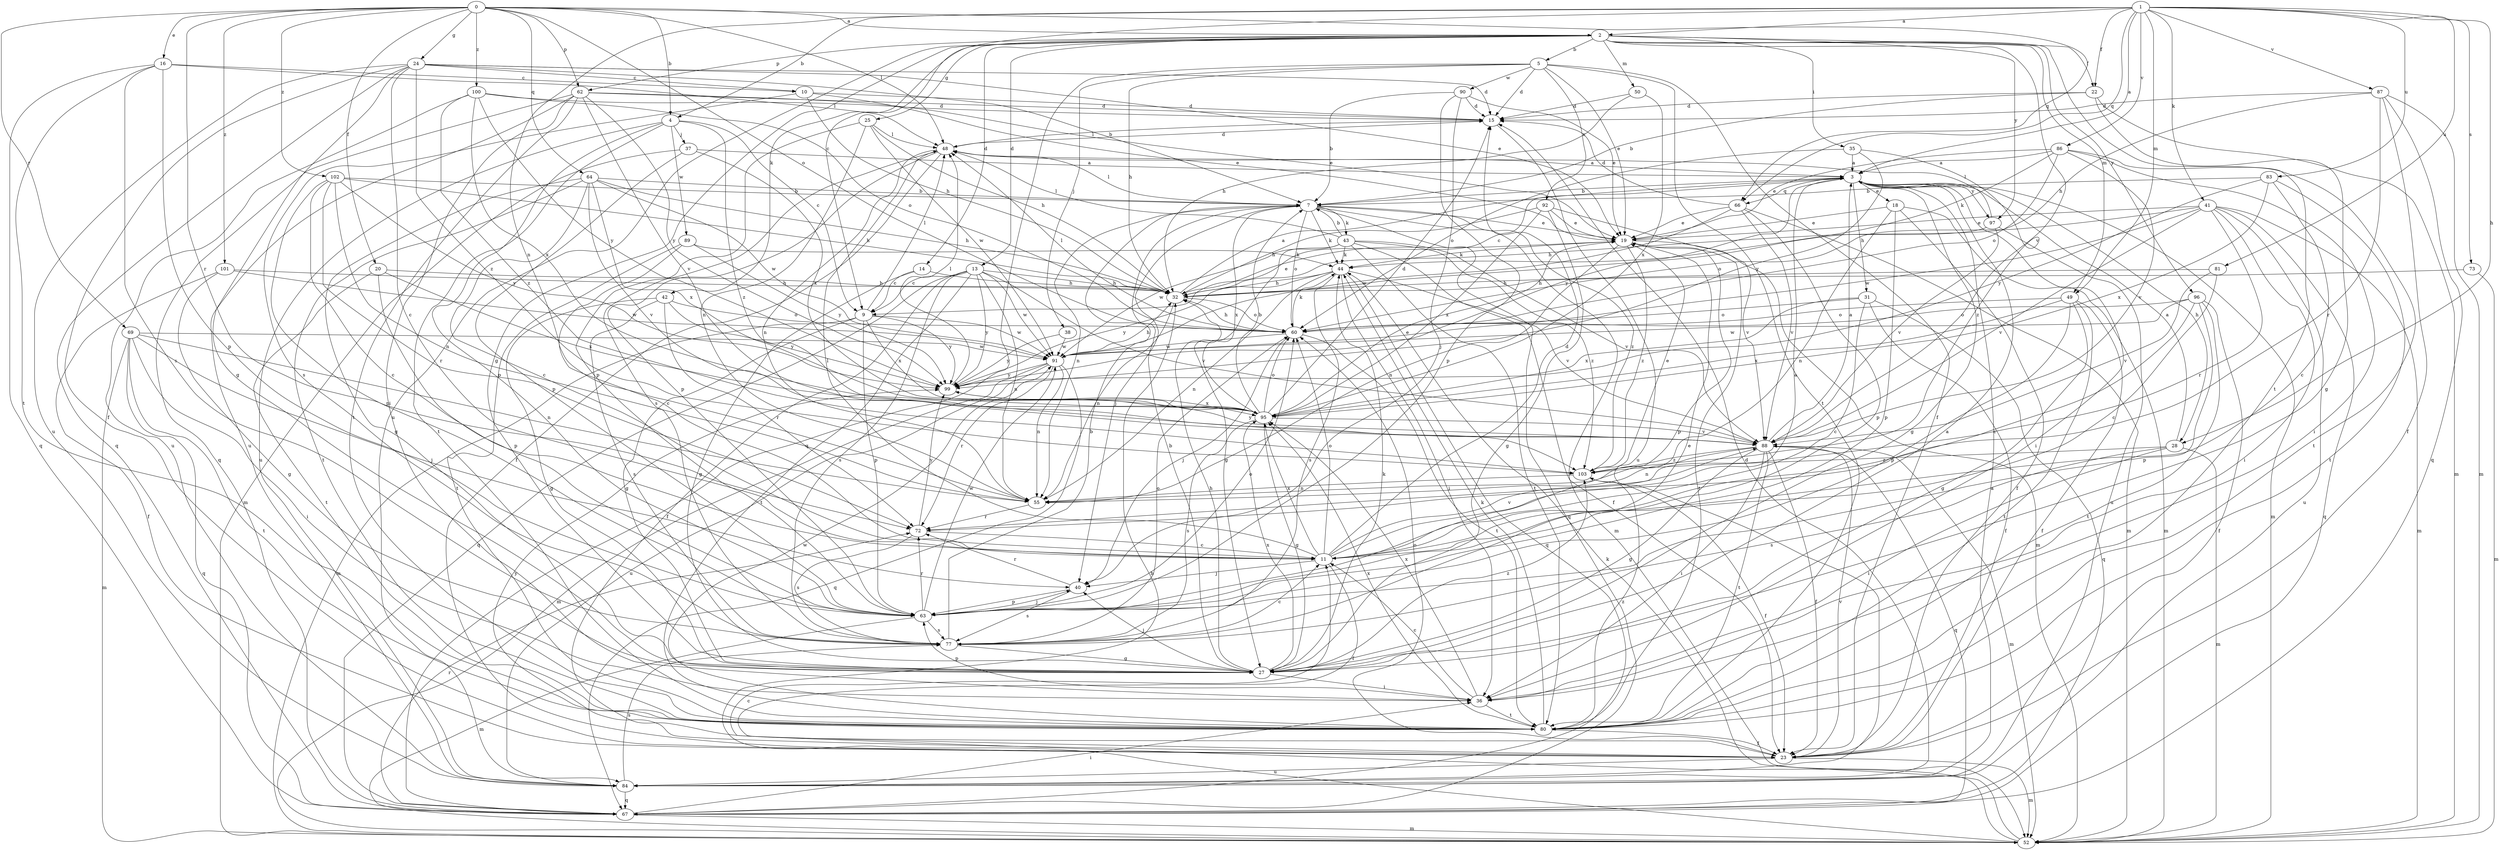 strict digraph  {
0;
1;
2;
3;
4;
5;
7;
9;
10;
11;
13;
14;
15;
16;
18;
19;
20;
22;
23;
24;
25;
27;
28;
31;
32;
35;
36;
37;
38;
40;
41;
42;
43;
44;
48;
49;
50;
52;
55;
60;
62;
63;
64;
66;
67;
69;
72;
73;
77;
80;
81;
83;
84;
86;
87;
88;
89;
90;
91;
92;
95;
96;
97;
99;
100;
101;
102;
103;
0 -> 2  [label=a];
0 -> 4  [label=b];
0 -> 16  [label=e];
0 -> 20  [label=f];
0 -> 24  [label=g];
0 -> 48  [label=l];
0 -> 60  [label=o];
0 -> 62  [label=p];
0 -> 64  [label=q];
0 -> 66  [label=q];
0 -> 69  [label=r];
0 -> 72  [label=r];
0 -> 100  [label=z];
0 -> 101  [label=z];
0 -> 102  [label=z];
1 -> 2  [label=a];
1 -> 3  [label=a];
1 -> 4  [label=b];
1 -> 9  [label=c];
1 -> 22  [label=f];
1 -> 28  [label=h];
1 -> 41  [label=k];
1 -> 49  [label=m];
1 -> 55  [label=n];
1 -> 66  [label=q];
1 -> 73  [label=s];
1 -> 81  [label=u];
1 -> 83  [label=u];
1 -> 86  [label=v];
1 -> 87  [label=v];
2 -> 5  [label=b];
2 -> 13  [label=d];
2 -> 14  [label=d];
2 -> 22  [label=f];
2 -> 25  [label=g];
2 -> 27  [label=g];
2 -> 35  [label=i];
2 -> 42  [label=k];
2 -> 49  [label=m];
2 -> 50  [label=m];
2 -> 62  [label=p];
2 -> 80  [label=t];
2 -> 84  [label=u];
2 -> 88  [label=v];
2 -> 96  [label=y];
2 -> 97  [label=y];
3 -> 7  [label=b];
3 -> 9  [label=c];
3 -> 18  [label=e];
3 -> 27  [label=g];
3 -> 28  [label=h];
3 -> 31  [label=h];
3 -> 36  [label=i];
3 -> 52  [label=m];
3 -> 66  [label=q];
3 -> 97  [label=y];
3 -> 99  [label=y];
4 -> 9  [label=c];
4 -> 37  [label=j];
4 -> 63  [label=p];
4 -> 80  [label=t];
4 -> 84  [label=u];
4 -> 89  [label=w];
4 -> 103  [label=z];
5 -> 15  [label=d];
5 -> 19  [label=e];
5 -> 23  [label=f];
5 -> 32  [label=h];
5 -> 38  [label=j];
5 -> 67  [label=q];
5 -> 80  [label=t];
5 -> 90  [label=w];
5 -> 92  [label=x];
7 -> 19  [label=e];
7 -> 40  [label=j];
7 -> 43  [label=k];
7 -> 44  [label=k];
7 -> 48  [label=l];
7 -> 52  [label=m];
7 -> 55  [label=n];
7 -> 60  [label=o];
7 -> 67  [label=q];
7 -> 95  [label=x];
7 -> 103  [label=z];
9 -> 27  [label=g];
9 -> 48  [label=l];
9 -> 52  [label=m];
9 -> 63  [label=p];
9 -> 91  [label=w];
9 -> 95  [label=x];
9 -> 99  [label=y];
10 -> 15  [label=d];
10 -> 19  [label=e];
10 -> 32  [label=h];
10 -> 77  [label=s];
11 -> 3  [label=a];
11 -> 15  [label=d];
11 -> 23  [label=f];
11 -> 40  [label=j];
11 -> 48  [label=l];
11 -> 60  [label=o];
11 -> 88  [label=v];
11 -> 95  [label=x];
13 -> 9  [label=c];
13 -> 23  [label=f];
13 -> 32  [label=h];
13 -> 55  [label=n];
13 -> 67  [label=q];
13 -> 77  [label=s];
13 -> 80  [label=t];
13 -> 88  [label=v];
13 -> 91  [label=w];
13 -> 99  [label=y];
14 -> 9  [label=c];
14 -> 27  [label=g];
14 -> 32  [label=h];
15 -> 48  [label=l];
15 -> 84  [label=u];
16 -> 10  [label=c];
16 -> 48  [label=l];
16 -> 63  [label=p];
16 -> 67  [label=q];
16 -> 77  [label=s];
16 -> 80  [label=t];
18 -> 19  [label=e];
18 -> 23  [label=f];
18 -> 52  [label=m];
18 -> 55  [label=n];
18 -> 63  [label=p];
19 -> 44  [label=k];
19 -> 52  [label=m];
19 -> 55  [label=n];
19 -> 63  [label=p];
19 -> 80  [label=t];
19 -> 103  [label=z];
20 -> 32  [label=h];
20 -> 63  [label=p];
20 -> 80  [label=t];
20 -> 95  [label=x];
22 -> 7  [label=b];
22 -> 15  [label=d];
22 -> 27  [label=g];
22 -> 52  [label=m];
23 -> 52  [label=m];
23 -> 60  [label=o];
23 -> 84  [label=u];
23 -> 88  [label=v];
23 -> 99  [label=y];
24 -> 7  [label=b];
24 -> 10  [label=c];
24 -> 11  [label=c];
24 -> 15  [label=d];
24 -> 19  [label=e];
24 -> 23  [label=f];
24 -> 27  [label=g];
24 -> 67  [label=q];
24 -> 84  [label=u];
24 -> 103  [label=z];
25 -> 32  [label=h];
25 -> 48  [label=l];
25 -> 55  [label=n];
25 -> 63  [label=p];
25 -> 91  [label=w];
27 -> 3  [label=a];
27 -> 7  [label=b];
27 -> 32  [label=h];
27 -> 36  [label=i];
27 -> 40  [label=j];
27 -> 44  [label=k];
27 -> 95  [label=x];
27 -> 103  [label=z];
28 -> 3  [label=a];
28 -> 36  [label=i];
28 -> 52  [label=m];
28 -> 77  [label=s];
28 -> 103  [label=z];
31 -> 11  [label=c];
31 -> 23  [label=f];
31 -> 60  [label=o];
31 -> 67  [label=q];
31 -> 95  [label=x];
32 -> 3  [label=a];
32 -> 19  [label=e];
32 -> 55  [label=n];
32 -> 60  [label=o];
35 -> 3  [label=a];
35 -> 60  [label=o];
35 -> 99  [label=y];
35 -> 103  [label=z];
36 -> 11  [label=c];
36 -> 63  [label=p];
36 -> 80  [label=t];
36 -> 95  [label=x];
37 -> 3  [label=a];
37 -> 52  [label=m];
37 -> 63  [label=p];
37 -> 95  [label=x];
38 -> 91  [label=w];
38 -> 99  [label=y];
40 -> 63  [label=p];
40 -> 72  [label=r];
40 -> 77  [label=s];
41 -> 19  [label=e];
41 -> 36  [label=i];
41 -> 52  [label=m];
41 -> 60  [label=o];
41 -> 67  [label=q];
41 -> 72  [label=r];
41 -> 84  [label=u];
41 -> 88  [label=v];
41 -> 91  [label=w];
42 -> 27  [label=g];
42 -> 60  [label=o];
42 -> 72  [label=r];
42 -> 77  [label=s];
42 -> 99  [label=y];
43 -> 7  [label=b];
43 -> 23  [label=f];
43 -> 27  [label=g];
43 -> 44  [label=k];
43 -> 48  [label=l];
43 -> 80  [label=t];
43 -> 88  [label=v];
43 -> 91  [label=w];
43 -> 103  [label=z];
44 -> 32  [label=h];
44 -> 36  [label=i];
44 -> 55  [label=n];
44 -> 67  [label=q];
44 -> 77  [label=s];
44 -> 88  [label=v];
44 -> 99  [label=y];
48 -> 3  [label=a];
48 -> 15  [label=d];
48 -> 23  [label=f];
48 -> 55  [label=n];
48 -> 63  [label=p];
48 -> 77  [label=s];
49 -> 23  [label=f];
49 -> 27  [label=g];
49 -> 60  [label=o];
49 -> 63  [label=p];
49 -> 80  [label=t];
49 -> 95  [label=x];
50 -> 15  [label=d];
50 -> 32  [label=h];
50 -> 95  [label=x];
52 -> 11  [label=c];
52 -> 32  [label=h];
52 -> 44  [label=k];
55 -> 72  [label=r];
60 -> 32  [label=h];
60 -> 40  [label=j];
60 -> 44  [label=k];
60 -> 48  [label=l];
60 -> 80  [label=t];
60 -> 91  [label=w];
62 -> 15  [label=d];
62 -> 19  [label=e];
62 -> 36  [label=i];
62 -> 67  [label=q];
62 -> 80  [label=t];
62 -> 84  [label=u];
62 -> 88  [label=v];
62 -> 99  [label=y];
63 -> 40  [label=j];
63 -> 52  [label=m];
63 -> 60  [label=o];
63 -> 72  [label=r];
63 -> 77  [label=s];
63 -> 91  [label=w];
64 -> 7  [label=b];
64 -> 11  [label=c];
64 -> 27  [label=g];
64 -> 32  [label=h];
64 -> 80  [label=t];
64 -> 88  [label=v];
64 -> 91  [label=w];
64 -> 95  [label=x];
66 -> 15  [label=d];
66 -> 19  [label=e];
66 -> 52  [label=m];
66 -> 63  [label=p];
66 -> 88  [label=v];
66 -> 91  [label=w];
67 -> 36  [label=i];
67 -> 52  [label=m];
67 -> 72  [label=r];
69 -> 36  [label=i];
69 -> 40  [label=j];
69 -> 52  [label=m];
69 -> 55  [label=n];
69 -> 67  [label=q];
69 -> 80  [label=t];
69 -> 91  [label=w];
72 -> 11  [label=c];
72 -> 77  [label=s];
72 -> 99  [label=y];
73 -> 32  [label=h];
73 -> 52  [label=m];
77 -> 7  [label=b];
77 -> 11  [label=c];
77 -> 19  [label=e];
77 -> 27  [label=g];
77 -> 60  [label=o];
80 -> 23  [label=f];
80 -> 44  [label=k];
80 -> 91  [label=w];
80 -> 95  [label=x];
80 -> 103  [label=z];
81 -> 11  [label=c];
81 -> 32  [label=h];
81 -> 88  [label=v];
83 -> 7  [label=b];
83 -> 11  [label=c];
83 -> 80  [label=t];
83 -> 95  [label=x];
83 -> 99  [label=y];
84 -> 3  [label=a];
84 -> 15  [label=d];
84 -> 67  [label=q];
84 -> 77  [label=s];
86 -> 3  [label=a];
86 -> 19  [label=e];
86 -> 36  [label=i];
86 -> 44  [label=k];
86 -> 60  [label=o];
86 -> 80  [label=t];
86 -> 88  [label=v];
87 -> 15  [label=d];
87 -> 23  [label=f];
87 -> 32  [label=h];
87 -> 52  [label=m];
87 -> 67  [label=q];
87 -> 72  [label=r];
88 -> 3  [label=a];
88 -> 23  [label=f];
88 -> 27  [label=g];
88 -> 36  [label=i];
88 -> 52  [label=m];
88 -> 55  [label=n];
88 -> 67  [label=q];
88 -> 80  [label=t];
88 -> 99  [label=y];
88 -> 103  [label=z];
89 -> 11  [label=c];
89 -> 44  [label=k];
89 -> 80  [label=t];
89 -> 99  [label=y];
90 -> 7  [label=b];
90 -> 15  [label=d];
90 -> 19  [label=e];
90 -> 40  [label=j];
90 -> 63  [label=p];
91 -> 32  [label=h];
91 -> 52  [label=m];
91 -> 55  [label=n];
91 -> 67  [label=q];
91 -> 72  [label=r];
91 -> 84  [label=u];
91 -> 99  [label=y];
92 -> 19  [label=e];
92 -> 27  [label=g];
92 -> 32  [label=h];
92 -> 88  [label=v];
92 -> 95  [label=x];
95 -> 7  [label=b];
95 -> 15  [label=d];
95 -> 19  [label=e];
95 -> 27  [label=g];
95 -> 60  [label=o];
95 -> 77  [label=s];
95 -> 88  [label=v];
96 -> 11  [label=c];
96 -> 23  [label=f];
96 -> 60  [label=o];
96 -> 63  [label=p];
96 -> 80  [label=t];
96 -> 91  [label=w];
97 -> 32  [label=h];
97 -> 48  [label=l];
97 -> 84  [label=u];
97 -> 88  [label=v];
99 -> 48  [label=l];
99 -> 95  [label=x];
100 -> 15  [label=d];
100 -> 60  [label=o];
100 -> 84  [label=u];
100 -> 95  [label=x];
100 -> 99  [label=y];
100 -> 103  [label=z];
101 -> 23  [label=f];
101 -> 27  [label=g];
101 -> 32  [label=h];
101 -> 91  [label=w];
102 -> 7  [label=b];
102 -> 11  [label=c];
102 -> 32  [label=h];
102 -> 55  [label=n];
102 -> 63  [label=p];
102 -> 72  [label=r];
102 -> 99  [label=y];
103 -> 19  [label=e];
103 -> 23  [label=f];
103 -> 55  [label=n];
}
